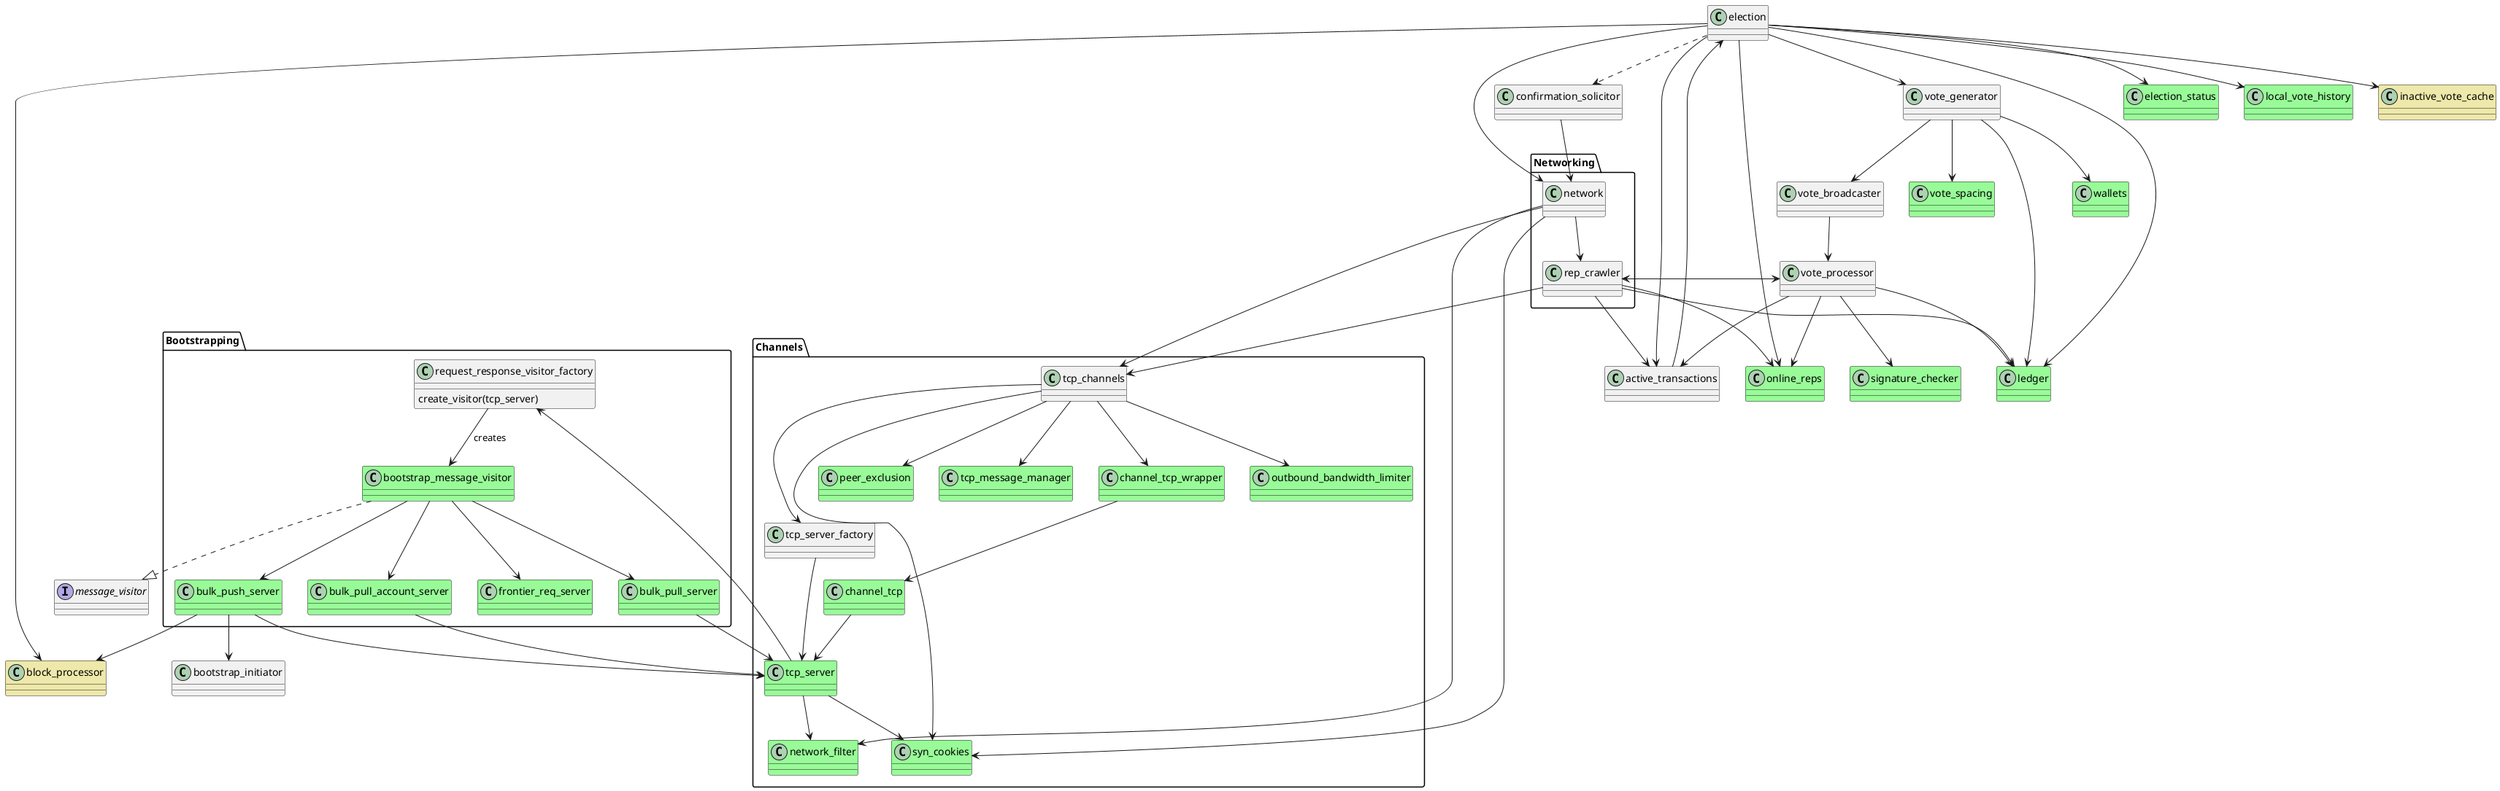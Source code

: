 @startuml "Port Blockprocessor"
class block_processor #PaleGoldenRod
class active_transactions
class election
class confirmation_solicitor
class election_status #PaleGreen
class online_reps #PaleGreen
class ledger #PaleGreen
class vote_generator
class vote_broadcaster
class vote_processor
class vote_spacing #PaleGreen
class wallets #PaleGreen
class local_vote_history #PaleGreen
class inactive_vote_cache #PaleGoldenRod
class signature_checker #PaleGreen

interface message_visitor

package "Networking"{
class network
class rep_crawler
}

package "Channels"{
class peer_exclusion #PaleGreen
class tcp_message_manager #PaleGreen
class channel_tcp_wrapper #PaleGreen
class channel_tcp #PaleGreen
class outbound_bandwidth_limiter #PaleGreen
class syn_cookies #PaleGreen
class tcp_server #PaleGreen
class tcp_channels
class tcp_server_factory
class network_filter #PaleGreen
}

package "Bootstrapping"{
    class bulk_pull_server #PaleGreen
    class bulk_pull_account_server #PaleGreen
    class frontier_req_server #PaleGreen
    class bulk_push_server #PaleGreen
    class bootstrap_message_visitor #PaleGreen
    class request_response_visitor_factory {
        create_visitor(tcp_server)
    }
}

active_transactions --> election
confirmation_solicitor --> network

election --> active_transactions
election --> election_status
election --> online_reps
election --> ledger
election --> block_processor
election --> vote_generator
election --> network
election --> local_vote_history
election --> inactive_vote_cache
election ..> confirmation_solicitor

vote_generator --> vote_broadcaster
vote_broadcaster --> vote_processor
vote_generator --> vote_spacing
vote_generator --> ledger
vote_generator --> wallets

vote_processor --> signature_checker
vote_processor --> active_transactions
vote_processor --> online_reps
vote_processor --> rep_crawler 
vote_processor --> ledger

rep_crawler --> tcp_channels
rep_crawler --> online_reps
rep_crawler --> ledger
rep_crawler --> active_transactions
rep_crawler --> vote_processor

network --> network_filter
network --> tcp_channels
network --> rep_crawler
network --> syn_cookies

tcp_channels --> tcp_server_factory
tcp_channels --> outbound_bandwidth_limiter
tcp_channels --> syn_cookies
tcp_channels --> tcp_message_manager
tcp_channels --> channel_tcp_wrapper
tcp_channels --> peer_exclusion

tcp_server_factory --> tcp_server
tcp_server --> syn_cookies
tcp_server --> network_filter
tcp_server --> request_response_visitor_factory

channel_tcp_wrapper --> channel_tcp
channel_tcp --> tcp_server

bulk_pull_server --> tcp_server
bulk_pull_account_server --> tcp_server
bulk_push_server --> tcp_server
bulk_push_server --> bootstrap_initiator
bulk_push_server --> block_processor

bootstrap_message_visitor ..|> message_visitor
bootstrap_message_visitor --> bulk_pull_account_server
bootstrap_message_visitor --> bulk_pull_server
bootstrap_message_visitor --> frontier_req_server
bootstrap_message_visitor --> bulk_push_server

request_response_visitor_factory --> bootstrap_message_visitor: creates

@enduml